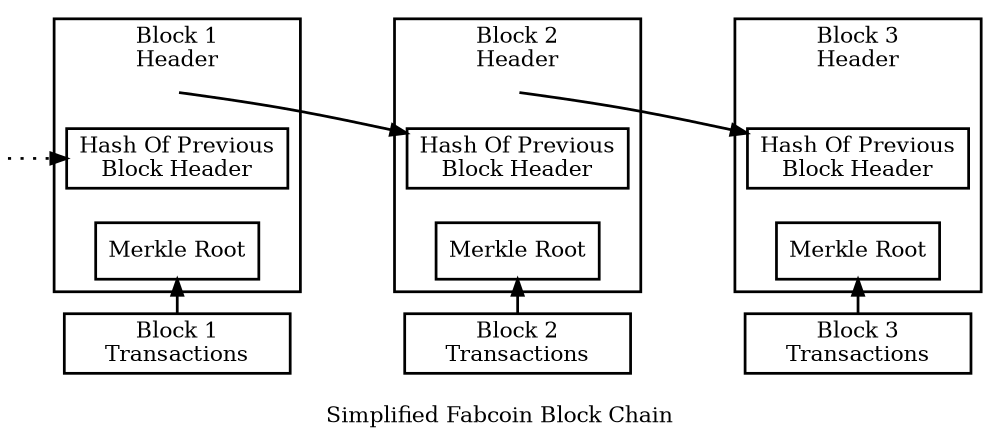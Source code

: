 digraph blockchain {

//splines = "ortho";
rankdir=LR;
size=6.66;
node [ shape = "box", penwidth = 1.75 ];
edge [ penwidth = 1.75 ];
penwidth = 1.75;
nodesep = 0.3;

        _transactions0 [ label = "Block 1\nTransactions", width = 2 ];
    subgraph cluster_block0header {
        _blockHeader0 [ style = "invis", label = "", width = 0, height = 0 ];
        hashBlock9 [label = "Hash Of Previous\nBlock Header", shape = box];
        hashMerkleRoot0 [label = "Merkle Root"];

        label = "Block 1\nHeader"
    }



    _transactions1 [ label = "Block 2\nTransactions", width = 2 ];

    subgraph cluster_block1header {
        _blockHeader1 [ style = "invis", label = "", width = 0, height = 0 ];
        hashBlock0 [label = "Hash Of Previous\nBlock Header", shape = box];
        hashMerkleRoot1 [label = "Merkle Root"];
        label = "Block 2\nHeader"
    }


    _transactions2 [ label = "Block 3\nTransactions", width = 2 ];
    _block2 [ style = "invis", label = "", width = 0, height = 0 ];
    subgraph cluster_block2header {
        _blockHeader2 [ style = "invis", label = "", width = 0, height = 0 ];
        hashBlock1 [label = "Hash Of Previous\nBlock Header", shape = box];
        hashMerkleRoot2 [label = "Merkle Root"];
        label = "Block 3\nHeader"
    }
invis0 [ style = "invis", label = "", width = 0, height = 0 ];
invis1 [ style = "invis", label = "", width = 0, height = 0 ];

invis0 -> hashBlock9 [ style = dotted ];

_blockHeader0 -> hashBlock0 [ minlen = 2 ];
//hashBlock0 -> hashBlock1 [ style = "invis" ];
_blockHeader1 -> hashBlock1 [ minlen = 2 ];

hashMerkleRoot0 -> hashMerkleRoot1 -> hashMerkleRoot2 [ style = invis, weight = 100, minlen = 2 ];

_transactions0 -> hashMerkleRoot0 [constraint = false, minlen = 1];
_transactions1 -> hashMerkleRoot1 [constraint = false, minlen = 1];
_transactions2 -> hashMerkleRoot2 [constraint = false, minlen = 1];

_transactions0 -> _transactions1 -> _transactions2 [ style = "invis", minlen = 2 ];
invis1 -> _transactions0 [ style = "invis", minlen = 1 ];


label = "\nSimplified Fabcoin Block Chain";
}
